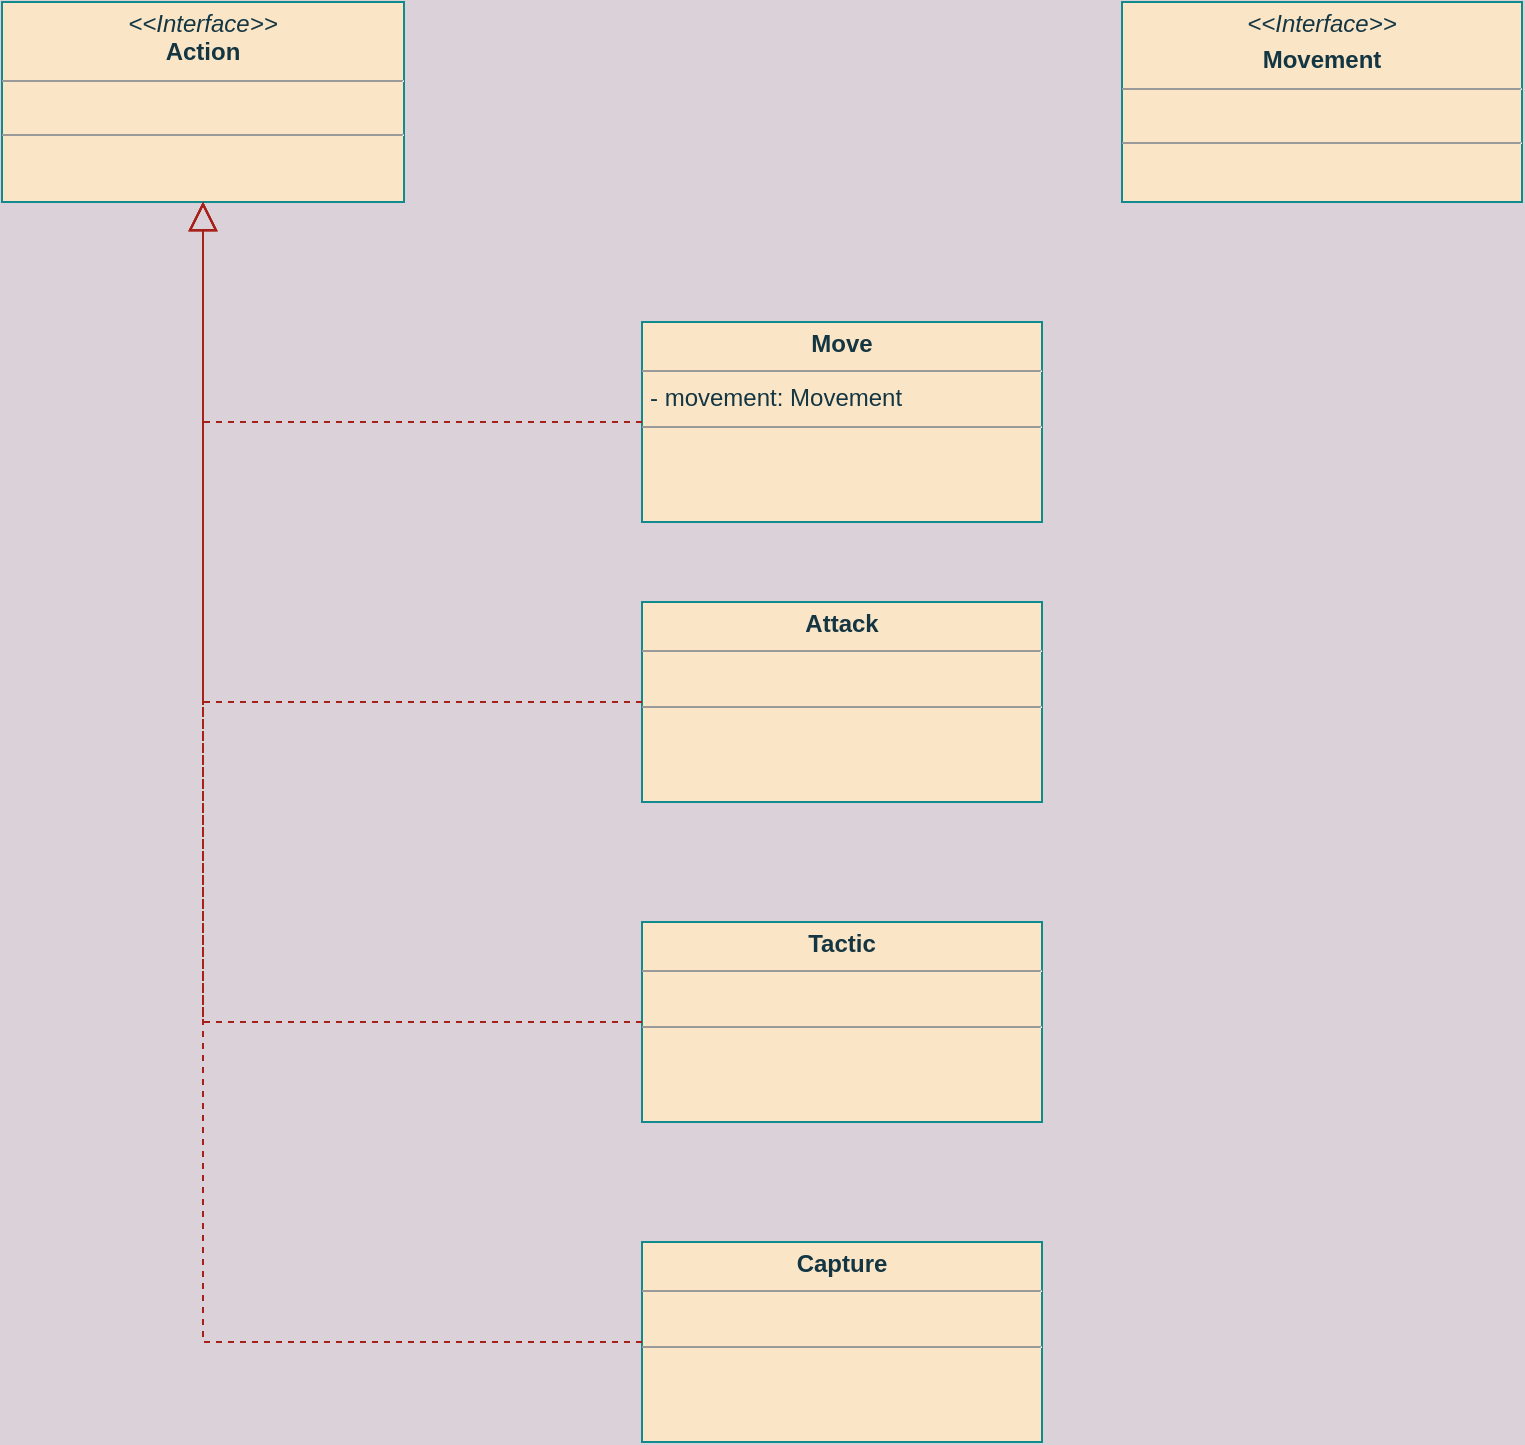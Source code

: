 <mxfile version="20.0.4" type="github" pages="2">
  <diagram id="C5RBs43oDa-KdzZeNtuy" name="Action">
    <mxGraphModel dx="2965" dy="892" grid="1" gridSize="10" guides="1" tooltips="1" connect="1" arrows="1" fold="1" page="1" pageScale="1" pageWidth="827" pageHeight="1169" background="#DAD2D8" math="0" shadow="0">
      <root>
        <mxCell id="WIyWlLk6GJQsqaUBKTNV-0" />
        <mxCell id="WIyWlLk6GJQsqaUBKTNV-1" parent="WIyWlLk6GJQsqaUBKTNV-0" />
        <mxCell id="2WhoE4DxY4jcnkjIYaAk-12" value="&lt;p style=&quot;margin:0px;margin-top:4px;text-align:center;&quot;&gt;&lt;i&gt;&amp;lt;&amp;lt;Interface&amp;gt;&amp;gt;&lt;/i&gt;&lt;br&gt;&lt;b&gt;Action&lt;/b&gt;&lt;/p&gt;&lt;hr size=&quot;1&quot;&gt;&lt;p style=&quot;margin:0px;margin-left:4px;&quot;&gt;&lt;br&gt;&lt;/p&gt;&lt;hr size=&quot;1&quot;&gt;&lt;p style=&quot;margin:0px;margin-left:4px;&quot;&gt;&lt;br&gt;&lt;/p&gt;" style="verticalAlign=top;align=left;overflow=fill;fontSize=12;fontFamily=Helvetica;html=1;fillColor=#FAE5C7;strokeColor=#0F8B8D;fontColor=#143642;" vertex="1" parent="WIyWlLk6GJQsqaUBKTNV-1">
          <mxGeometry x="-1600" y="40" width="201" height="100" as="geometry" />
        </mxCell>
        <mxCell id="2WhoE4DxY4jcnkjIYaAk-14" value="&lt;p style=&quot;margin:0px;margin-top:4px;text-align:center;&quot;&gt;&lt;b&gt;Move&lt;/b&gt;&lt;/p&gt;&lt;hr size=&quot;1&quot;&gt;&lt;p style=&quot;margin:0px;margin-left:4px;&quot;&gt;- movement: Movement&lt;/p&gt;&lt;hr size=&quot;1&quot;&gt;&lt;p style=&quot;margin:0px;margin-left:4px;&quot;&gt;&lt;br&gt;&lt;/p&gt;" style="verticalAlign=top;align=left;overflow=fill;fontSize=12;fontFamily=Helvetica;html=1;fillColor=#FAE5C7;strokeColor=#0F8B8D;fontColor=#143642;" vertex="1" parent="WIyWlLk6GJQsqaUBKTNV-1">
          <mxGeometry x="-1280" y="200" width="200" height="100" as="geometry" />
        </mxCell>
        <mxCell id="2WhoE4DxY4jcnkjIYaAk-17" value="&lt;p style=&quot;margin:0px;margin-top:4px;text-align:center;&quot;&gt;&lt;b&gt;Attack&lt;/b&gt;&lt;/p&gt;&lt;hr size=&quot;1&quot;&gt;&lt;p style=&quot;margin:0px;margin-left:4px;&quot;&gt;&lt;br&gt;&lt;/p&gt;&lt;hr size=&quot;1&quot;&gt;&lt;p style=&quot;margin:0px;margin-left:4px;&quot;&gt;&lt;br&gt;&lt;/p&gt;" style="verticalAlign=top;align=left;overflow=fill;fontSize=12;fontFamily=Helvetica;html=1;fillColor=#FAE5C7;strokeColor=#0F8B8D;fontColor=#143642;" vertex="1" parent="WIyWlLk6GJQsqaUBKTNV-1">
          <mxGeometry x="-1280" y="340" width="200" height="100" as="geometry" />
        </mxCell>
        <mxCell id="2WhoE4DxY4jcnkjIYaAk-19" value="&lt;p style=&quot;margin:0px;margin-top:4px;text-align:center;&quot;&gt;&lt;b&gt;Tactic&lt;/b&gt;&lt;/p&gt;&lt;hr size=&quot;1&quot;&gt;&lt;p style=&quot;margin:0px;margin-left:4px;&quot;&gt;&lt;br&gt;&lt;/p&gt;&lt;hr size=&quot;1&quot;&gt;&lt;p style=&quot;margin:0px;margin-left:4px;&quot;&gt;&lt;br&gt;&lt;/p&gt;" style="verticalAlign=top;align=left;overflow=fill;fontSize=12;fontFamily=Helvetica;html=1;fillColor=#FAE5C7;strokeColor=#0F8B8D;fontColor=#143642;" vertex="1" parent="WIyWlLk6GJQsqaUBKTNV-1">
          <mxGeometry x="-1280" y="500" width="200" height="100" as="geometry" />
        </mxCell>
        <mxCell id="2WhoE4DxY4jcnkjIYaAk-22" value="&lt;p style=&quot;margin:0px;margin-top:4px;text-align:center;&quot;&gt;&lt;b&gt;Capture&lt;/b&gt;&lt;/p&gt;&lt;hr size=&quot;1&quot;&gt;&lt;p style=&quot;margin:0px;margin-left:4px;&quot;&gt;&lt;br&gt;&lt;/p&gt;&lt;hr size=&quot;1&quot;&gt;&lt;p style=&quot;margin:0px;margin-left:4px;&quot;&gt;&lt;br&gt;&lt;/p&gt;" style="verticalAlign=top;align=left;overflow=fill;fontSize=12;fontFamily=Helvetica;html=1;fillColor=#FAE5C7;strokeColor=#0F8B8D;fontColor=#143642;" vertex="1" parent="WIyWlLk6GJQsqaUBKTNV-1">
          <mxGeometry x="-1280" y="660" width="200" height="100" as="geometry" />
        </mxCell>
        <mxCell id="2Gjo9Wp9Kv4aRFY5Tmj3-10" value="&lt;p style=&quot;margin:0px;margin-top:4px;text-align:center;&quot;&gt;&lt;i&gt;&amp;lt;&amp;lt;Interface&amp;gt;&amp;gt;&lt;/i&gt;&lt;br&gt;&lt;/p&gt;&lt;p style=&quot;margin:0px;margin-top:4px;text-align:center;&quot;&gt;&lt;b&gt;Movement&lt;/b&gt;&lt;/p&gt;&lt;hr size=&quot;1&quot;&gt;&lt;p style=&quot;margin:0px;margin-left:4px;&quot;&gt;&lt;br&gt;&lt;/p&gt;&lt;hr size=&quot;1&quot;&gt;&lt;p style=&quot;margin:0px;margin-left:4px;&quot;&gt;&lt;br&gt;&lt;/p&gt;" style="verticalAlign=top;align=left;overflow=fill;fontSize=12;fontFamily=Helvetica;html=1;fillColor=#FAE5C7;strokeColor=#0F8B8D;fontColor=#143642;" vertex="1" parent="WIyWlLk6GJQsqaUBKTNV-1">
          <mxGeometry x="-1040" y="40" width="200" height="100" as="geometry" />
        </mxCell>
        <mxCell id="2Gjo9Wp9Kv4aRFY5Tmj3-19" value="" style="endArrow=block;dashed=1;endFill=0;endSize=12;html=1;rounded=0;strokeColor=#A8201A;elbow=vertical;exitX=0;exitY=0.5;exitDx=0;exitDy=0;entryX=0.5;entryY=1;entryDx=0;entryDy=0;edgeStyle=orthogonalEdgeStyle;labelBackgroundColor=#DAD2D8;fontColor=#143642;" edge="1" parent="WIyWlLk6GJQsqaUBKTNV-1" source="2WhoE4DxY4jcnkjIYaAk-14" target="2WhoE4DxY4jcnkjIYaAk-12">
          <mxGeometry width="160" relative="1" as="geometry">
            <mxPoint x="-1520" y="250" as="sourcePoint" />
            <mxPoint x="-1470" y="380" as="targetPoint" />
          </mxGeometry>
        </mxCell>
        <mxCell id="2Gjo9Wp9Kv4aRFY5Tmj3-20" value="" style="endArrow=block;dashed=1;endFill=0;endSize=12;html=1;rounded=0;strokeColor=#A8201A;elbow=vertical;exitX=0;exitY=0.5;exitDx=0;exitDy=0;entryX=0.5;entryY=1;entryDx=0;entryDy=0;edgeStyle=orthogonalEdgeStyle;labelBackgroundColor=#DAD2D8;fontColor=#143642;" edge="1" parent="WIyWlLk6GJQsqaUBKTNV-1" source="2WhoE4DxY4jcnkjIYaAk-17" target="2WhoE4DxY4jcnkjIYaAk-12">
          <mxGeometry width="160" relative="1" as="geometry">
            <mxPoint x="-1470" y="340" as="sourcePoint" />
            <mxPoint x="-1310" y="340" as="targetPoint" />
          </mxGeometry>
        </mxCell>
        <mxCell id="2Gjo9Wp9Kv4aRFY5Tmj3-22" value="" style="endArrow=block;dashed=1;endFill=0;endSize=12;html=1;rounded=0;strokeColor=#A8201A;elbow=vertical;exitX=0;exitY=0.5;exitDx=0;exitDy=0;entryX=0.5;entryY=1;entryDx=0;entryDy=0;edgeStyle=orthogonalEdgeStyle;labelBackgroundColor=#DAD2D8;fontColor=#143642;" edge="1" parent="WIyWlLk6GJQsqaUBKTNV-1" source="2WhoE4DxY4jcnkjIYaAk-19" target="2WhoE4DxY4jcnkjIYaAk-12">
          <mxGeometry width="160" relative="1" as="geometry">
            <mxPoint x="-1470" y="420" as="sourcePoint" />
            <mxPoint x="-1310" y="420" as="targetPoint" />
          </mxGeometry>
        </mxCell>
        <mxCell id="2Gjo9Wp9Kv4aRFY5Tmj3-24" value="" style="endArrow=block;dashed=1;endFill=0;endSize=12;html=1;rounded=0;strokeColor=#A8201A;exitX=0;exitY=0.5;exitDx=0;exitDy=0;entryX=0.5;entryY=1;entryDx=0;entryDy=0;edgeStyle=orthogonalEdgeStyle;labelBackgroundColor=#DAD2D8;fontColor=#143642;" edge="1" parent="WIyWlLk6GJQsqaUBKTNV-1" source="2WhoE4DxY4jcnkjIYaAk-22" target="2WhoE4DxY4jcnkjIYaAk-12">
          <mxGeometry width="160" relative="1" as="geometry">
            <mxPoint x="-1470" y="640" as="sourcePoint" />
            <mxPoint x="-1310" y="640" as="targetPoint" />
          </mxGeometry>
        </mxCell>
      </root>
    </mxGraphModel>
  </diagram>
  <diagram id="eGFMd_evgpMjSmFNnpAa" name="Board">
    <mxGraphModel dx="1851" dy="1216" grid="1" gridSize="10" guides="1" tooltips="1" connect="1" arrows="1" fold="1" page="1" pageScale="1" pageWidth="827" pageHeight="1169" math="0" shadow="0">
      <root>
        <mxCell id="0" />
        <mxCell id="1" parent="0" />
      </root>
    </mxGraphModel>
  </diagram>
</mxfile>
